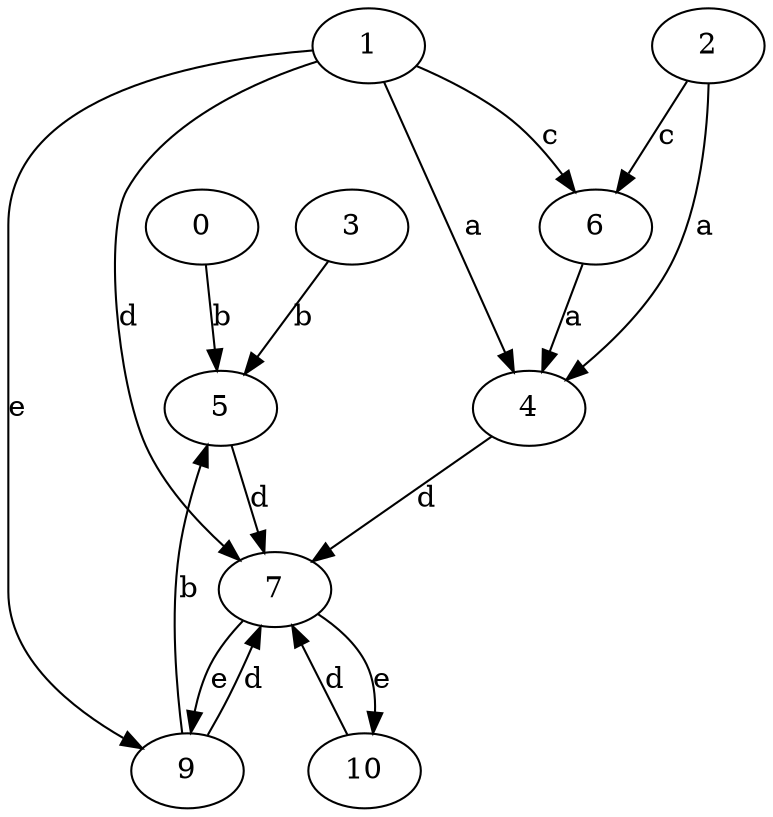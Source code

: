 strict digraph  {
3;
4;
0;
5;
6;
7;
1;
9;
2;
10;
3 -> 5  [label=b];
4 -> 7  [label=d];
0 -> 5  [label=b];
5 -> 7  [label=d];
6 -> 4  [label=a];
7 -> 9  [label=e];
7 -> 10  [label=e];
1 -> 4  [label=a];
1 -> 6  [label=c];
1 -> 7  [label=d];
1 -> 9  [label=e];
9 -> 5  [label=b];
9 -> 7  [label=d];
2 -> 4  [label=a];
2 -> 6  [label=c];
10 -> 7  [label=d];
}
